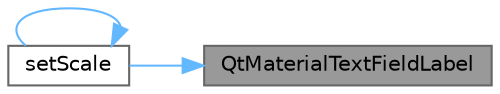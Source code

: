 digraph "QtMaterialTextFieldLabel"
{
 // LATEX_PDF_SIZE
  bgcolor="transparent";
  edge [fontname=Helvetica,fontsize=10,labelfontname=Helvetica,labelfontsize=10];
  node [fontname=Helvetica,fontsize=10,shape=box,height=0.2,width=0.4];
  rankdir="RL";
  Node1 [id="Node000001",label="QtMaterialTextFieldLabel",height=0.2,width=0.4,color="gray40", fillcolor="grey60", style="filled", fontcolor="black",tooltip="构造函数，初始化标签控件"];
  Node1 -> Node2 [id="edge1_Node000001_Node000002",dir="back",color="steelblue1",style="solid",tooltip=" "];
  Node2 [id="Node000002",label="setScale",height=0.2,width=0.4,color="grey40", fillcolor="white", style="filled",URL="$class_qt_material_text_field_label.html#aeb664b096d1d40b7425dc58f066bb7cc",tooltip="设置缩放比例"];
  Node2 -> Node2 [id="edge2_Node000002_Node000002",dir="back",color="steelblue1",style="solid",tooltip=" "];
}
